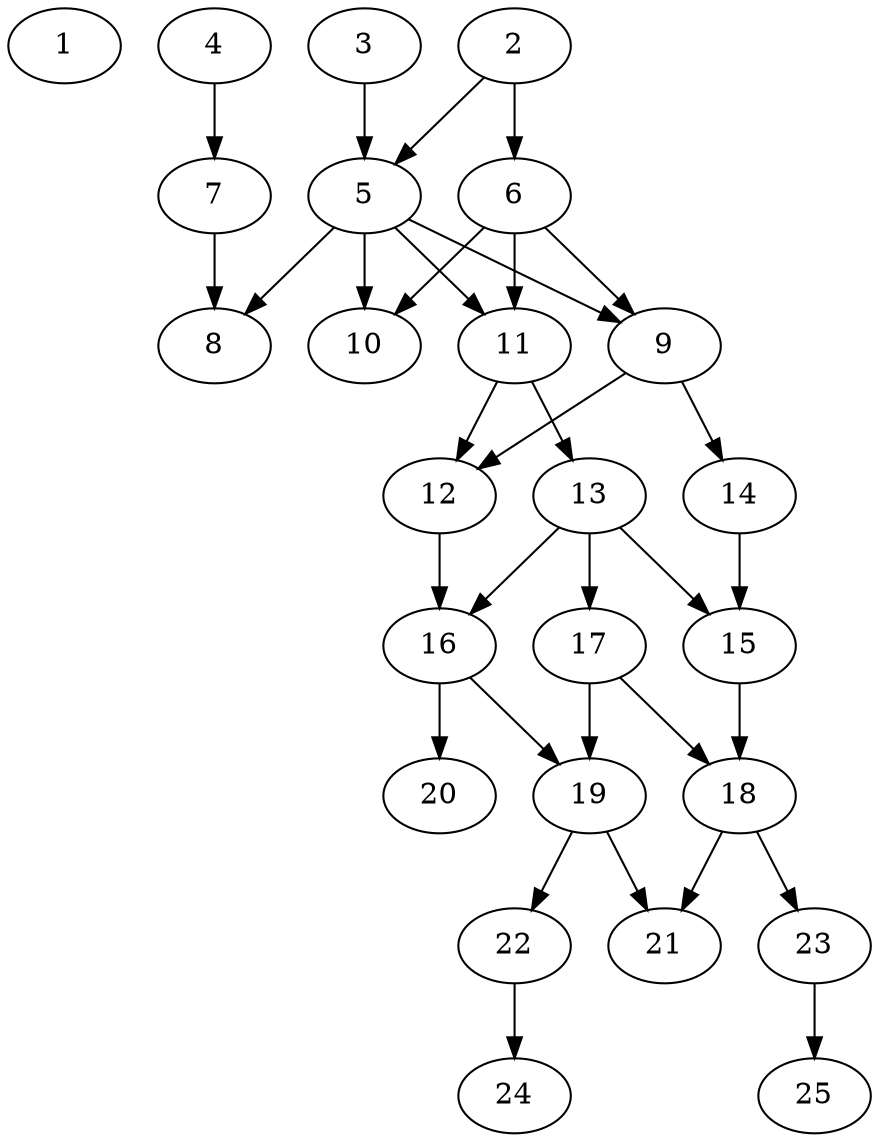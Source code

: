 // DAG automatically generated by daggen at Thu Oct  3 14:00:40 2019
// ./daggen --dot -n 25 --ccr 0.5 --fat 0.5 --regular 0.9 --density 0.6 --mindata 5242880 --maxdata 52428800 
digraph G {
  1 [size="15597568", alpha="0.04", expect_size="7798784"] 
  2 [size="10491904", alpha="0.02", expect_size="5245952"] 
  2 -> 5 [size ="5245952"]
  2 -> 6 [size ="5245952"]
  3 [size="27566080", alpha="0.01", expect_size="13783040"] 
  3 -> 5 [size ="13783040"]
  4 [size="69453824", alpha="0.05", expect_size="34726912"] 
  4 -> 7 [size ="34726912"]
  5 [size="47626240", alpha="0.17", expect_size="23813120"] 
  5 -> 8 [size ="23813120"]
  5 -> 9 [size ="23813120"]
  5 -> 10 [size ="23813120"]
  5 -> 11 [size ="23813120"]
  6 [size="71534592", alpha="0.01", expect_size="35767296"] 
  6 -> 9 [size ="35767296"]
  6 -> 10 [size ="35767296"]
  6 -> 11 [size ="35767296"]
  7 [size="77846528", alpha="0.05", expect_size="38923264"] 
  7 -> 8 [size ="38923264"]
  8 [size="34326528", alpha="0.03", expect_size="17163264"] 
  9 [size="59723776", alpha="0.04", expect_size="29861888"] 
  9 -> 12 [size ="29861888"]
  9 -> 14 [size ="29861888"]
  10 [size="67799040", alpha="0.13", expect_size="33899520"] 
  11 [size="88283136", alpha="0.20", expect_size="44141568"] 
  11 -> 12 [size ="44141568"]
  11 -> 13 [size ="44141568"]
  12 [size="12976128", alpha="0.11", expect_size="6488064"] 
  12 -> 16 [size ="6488064"]
  13 [size="20277248", alpha="0.03", expect_size="10138624"] 
  13 -> 15 [size ="10138624"]
  13 -> 16 [size ="10138624"]
  13 -> 17 [size ="10138624"]
  14 [size="26310656", alpha="0.04", expect_size="13155328"] 
  14 -> 15 [size ="13155328"]
  15 [size="48930816", alpha="0.19", expect_size="24465408"] 
  15 -> 18 [size ="24465408"]
  16 [size="33036288", alpha="0.19", expect_size="16518144"] 
  16 -> 19 [size ="16518144"]
  16 -> 20 [size ="16518144"]
  17 [size="35659776", alpha="0.13", expect_size="17829888"] 
  17 -> 18 [size ="17829888"]
  17 -> 19 [size ="17829888"]
  18 [size="60182528", alpha="0.06", expect_size="30091264"] 
  18 -> 21 [size ="30091264"]
  18 -> 23 [size ="30091264"]
  19 [size="73101312", alpha="0.18", expect_size="36550656"] 
  19 -> 21 [size ="36550656"]
  19 -> 22 [size ="36550656"]
  20 [size="93667328", alpha="0.14", expect_size="46833664"] 
  21 [size="60606464", alpha="0.12", expect_size="30303232"] 
  22 [size="58253312", alpha="0.09", expect_size="29126656"] 
  22 -> 24 [size ="29126656"]
  23 [size="15241216", alpha="0.10", expect_size="7620608"] 
  23 -> 25 [size ="7620608"]
  24 [size="30693376", alpha="0.04", expect_size="15346688"] 
  25 [size="51167232", alpha="0.06", expect_size="25583616"] 
}
